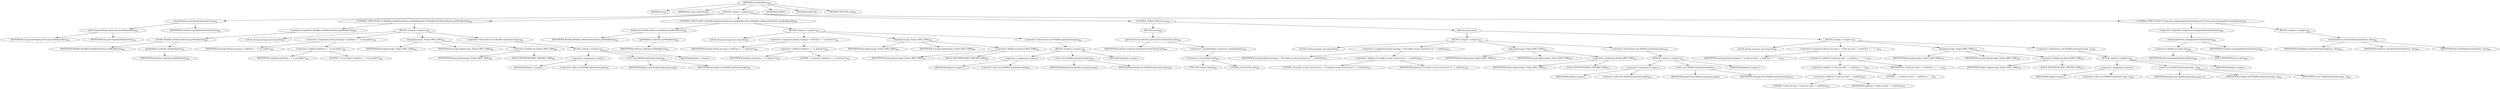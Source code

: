 digraph "checkTaskClass" {  
"1549" [label = <(METHOD,checkTaskClass)<SUB>955</SUB>> ]
"109" [label = <(PARAM,this)<SUB>955</SUB>> ]
"1550" [label = <(PARAM,final Class taskClass)<SUB>955</SUB>> ]
"1551" [label = <(BLOCK,&lt;empty&gt;,&lt;empty&gt;)<SUB>955</SUB>> ]
"1552" [label = <(checkTaskClass,checkTaskClass(taskClass))<SUB>956</SUB>> ]
"1553" [label = <(getComponentHelper,getComponentHelper(this))<SUB>956</SUB>> ]
"1554" [label = <(IDENTIFIER,ComponentHelper,getComponentHelper(this))<SUB>956</SUB>> ]
"108" [label = <(IDENTIFIER,this,getComponentHelper(this))<SUB>956</SUB>> ]
"1555" [label = <(IDENTIFIER,taskClass,checkTaskClass(taskClass))<SUB>956</SUB>> ]
"1556" [label = <(CONTROL_STRUCTURE,if (!Modifier.isPublic(taskClass.getModifiers())),if (!Modifier.isPublic(taskClass.getModifiers())))<SUB>958</SUB>> ]
"1557" [label = <(&lt;operator&gt;.logicalNot,!Modifier.isPublic(taskClass.getModifiers()))<SUB>958</SUB>> ]
"1558" [label = <(isPublic,Modifier.isPublic(taskClass.getModifiers()))<SUB>958</SUB>> ]
"1559" [label = <(IDENTIFIER,Modifier,Modifier.isPublic(taskClass.getModifiers()))<SUB>958</SUB>> ]
"1560" [label = <(getModifiers,taskClass.getModifiers())<SUB>958</SUB>> ]
"1561" [label = <(IDENTIFIER,taskClass,taskClass.getModifiers())<SUB>958</SUB>> ]
"1562" [label = <(BLOCK,&lt;empty&gt;,&lt;empty&gt;)<SUB>958</SUB>> ]
"1563" [label = <(LOCAL,String message: java.lang.String)> ]
"1564" [label = <(&lt;operator&gt;.assignment,String message = taskClass + &quot; is not public&quot;)<SUB>959</SUB>> ]
"1565" [label = <(IDENTIFIER,message,String message = taskClass + &quot; is not public&quot;)<SUB>959</SUB>> ]
"1566" [label = <(&lt;operator&gt;.addition,taskClass + &quot; is not public&quot;)<SUB>959</SUB>> ]
"1567" [label = <(IDENTIFIER,taskClass,taskClass + &quot; is not public&quot;)<SUB>959</SUB>> ]
"1568" [label = <(LITERAL,&quot; is not public&quot;,taskClass + &quot; is not public&quot;)<SUB>959</SUB>> ]
"1569" [label = <(log,log(message, Project.MSG_ERR))<SUB>960</SUB>> ]
"110" [label = <(IDENTIFIER,this,log(message, Project.MSG_ERR))<SUB>960</SUB>> ]
"1570" [label = <(IDENTIFIER,message,log(message, Project.MSG_ERR))<SUB>960</SUB>> ]
"1571" [label = <(&lt;operator&gt;.fieldAccess,Project.MSG_ERR)<SUB>960</SUB>> ]
"1572" [label = <(IDENTIFIER,Project,log(message, Project.MSG_ERR))<SUB>960</SUB>> ]
"1573" [label = <(FIELD_IDENTIFIER,MSG_ERR,MSG_ERR)<SUB>960</SUB>> ]
"1574" [label = <(&lt;operator&gt;.throw,throw new BuildException(message);)<SUB>961</SUB>> ]
"1575" [label = <(BLOCK,&lt;empty&gt;,&lt;empty&gt;)<SUB>961</SUB>> ]
"1576" [label = <(&lt;operator&gt;.assignment,&lt;empty&gt;)> ]
"1577" [label = <(IDENTIFIER,$obj17,&lt;empty&gt;)> ]
"1578" [label = <(&lt;operator&gt;.alloc,new BuildException(message))<SUB>961</SUB>> ]
"1579" [label = <(&lt;init&gt;,new BuildException(message))<SUB>961</SUB>> ]
"1580" [label = <(IDENTIFIER,$obj17,new BuildException(message))> ]
"1581" [label = <(IDENTIFIER,message,new BuildException(message))<SUB>961</SUB>> ]
"1582" [label = <(IDENTIFIER,$obj17,&lt;empty&gt;)> ]
"1583" [label = <(CONTROL_STRUCTURE,if (Modifier.isAbstract(taskClass.getModifiers())),if (Modifier.isAbstract(taskClass.getModifiers())))<SUB>963</SUB>> ]
"1584" [label = <(isAbstract,Modifier.isAbstract(taskClass.getModifiers()))<SUB>963</SUB>> ]
"1585" [label = <(IDENTIFIER,Modifier,Modifier.isAbstract(taskClass.getModifiers()))<SUB>963</SUB>> ]
"1586" [label = <(getModifiers,taskClass.getModifiers())<SUB>963</SUB>> ]
"1587" [label = <(IDENTIFIER,taskClass,taskClass.getModifiers())<SUB>963</SUB>> ]
"1588" [label = <(BLOCK,&lt;empty&gt;,&lt;empty&gt;)<SUB>963</SUB>> ]
"1589" [label = <(LOCAL,String message: java.lang.String)> ]
"1590" [label = <(&lt;operator&gt;.assignment,String message = taskClass + &quot; is abstract&quot;)<SUB>964</SUB>> ]
"1591" [label = <(IDENTIFIER,message,String message = taskClass + &quot; is abstract&quot;)<SUB>964</SUB>> ]
"1592" [label = <(&lt;operator&gt;.addition,taskClass + &quot; is abstract&quot;)<SUB>964</SUB>> ]
"1593" [label = <(IDENTIFIER,taskClass,taskClass + &quot; is abstract&quot;)<SUB>964</SUB>> ]
"1594" [label = <(LITERAL,&quot; is abstract&quot;,taskClass + &quot; is abstract&quot;)<SUB>964</SUB>> ]
"1595" [label = <(log,log(message, Project.MSG_ERR))<SUB>965</SUB>> ]
"111" [label = <(IDENTIFIER,this,log(message, Project.MSG_ERR))<SUB>965</SUB>> ]
"1596" [label = <(IDENTIFIER,message,log(message, Project.MSG_ERR))<SUB>965</SUB>> ]
"1597" [label = <(&lt;operator&gt;.fieldAccess,Project.MSG_ERR)<SUB>965</SUB>> ]
"1598" [label = <(IDENTIFIER,Project,log(message, Project.MSG_ERR))<SUB>965</SUB>> ]
"1599" [label = <(FIELD_IDENTIFIER,MSG_ERR,MSG_ERR)<SUB>965</SUB>> ]
"1600" [label = <(&lt;operator&gt;.throw,throw new BuildException(message);)<SUB>966</SUB>> ]
"1601" [label = <(BLOCK,&lt;empty&gt;,&lt;empty&gt;)<SUB>966</SUB>> ]
"1602" [label = <(&lt;operator&gt;.assignment,&lt;empty&gt;)> ]
"1603" [label = <(IDENTIFIER,$obj18,&lt;empty&gt;)> ]
"1604" [label = <(&lt;operator&gt;.alloc,new BuildException(message))<SUB>966</SUB>> ]
"1605" [label = <(&lt;init&gt;,new BuildException(message))<SUB>966</SUB>> ]
"1606" [label = <(IDENTIFIER,$obj18,new BuildException(message))> ]
"1607" [label = <(IDENTIFIER,message,new BuildException(message))<SUB>966</SUB>> ]
"1608" [label = <(IDENTIFIER,$obj18,&lt;empty&gt;)> ]
"1609" [label = <(CONTROL_STRUCTURE,try,try)<SUB>968</SUB>> ]
"1610" [label = <(BLOCK,try,try)<SUB>968</SUB>> ]
"1611" [label = <(getConstructor,taskClass.getConstructor((Class[]) null))<SUB>969</SUB>> ]
"1612" [label = <(IDENTIFIER,taskClass,taskClass.getConstructor((Class[]) null))<SUB>969</SUB>> ]
"1613" [label = <(&lt;operator&gt;.arrayInitializer,&lt;operator&gt;.arrayInitializer)<SUB>969</SUB>> ]
"1614" [label = <(&lt;operator&gt;.cast,(Class[]) null)<SUB>969</SUB>> ]
"1615" [label = <(TYPE_REF,Class[],Class[])<SUB>969</SUB>> ]
"1616" [label = <(LITERAL,null,(Class[]) null)<SUB>969</SUB>> ]
"1617" [label = <(BLOCK,catch,catch)> ]
"1618" [label = <(BLOCK,&lt;empty&gt;,&lt;empty&gt;)<SUB>972</SUB>> ]
"1619" [label = <(LOCAL,String message: java.lang.String)> ]
"1620" [label = <(&lt;operator&gt;.assignment,String message = &quot;No public no-arg constructor in &quot; + taskClass)<SUB>973</SUB>> ]
"1621" [label = <(IDENTIFIER,message,String message = &quot;No public no-arg constructor in &quot; + taskClass)<SUB>973</SUB>> ]
"1622" [label = <(&lt;operator&gt;.addition,&quot;No public no-arg constructor in &quot; + taskClass)<SUB>973</SUB>> ]
"1623" [label = <(LITERAL,&quot;No public no-arg constructor in &quot;,&quot;No public no-arg constructor in &quot; + taskClass)<SUB>973</SUB>> ]
"1624" [label = <(IDENTIFIER,taskClass,&quot;No public no-arg constructor in &quot; + taskClass)<SUB>974</SUB>> ]
"1625" [label = <(log,log(message, Project.MSG_ERR))<SUB>975</SUB>> ]
"112" [label = <(IDENTIFIER,this,log(message, Project.MSG_ERR))<SUB>975</SUB>> ]
"1626" [label = <(IDENTIFIER,message,log(message, Project.MSG_ERR))<SUB>975</SUB>> ]
"1627" [label = <(&lt;operator&gt;.fieldAccess,Project.MSG_ERR)<SUB>975</SUB>> ]
"1628" [label = <(IDENTIFIER,Project,log(message, Project.MSG_ERR))<SUB>975</SUB>> ]
"1629" [label = <(FIELD_IDENTIFIER,MSG_ERR,MSG_ERR)<SUB>975</SUB>> ]
"1630" [label = <(&lt;operator&gt;.throw,throw new BuildException(message);)<SUB>976</SUB>> ]
"1631" [label = <(BLOCK,&lt;empty&gt;,&lt;empty&gt;)<SUB>976</SUB>> ]
"1632" [label = <(&lt;operator&gt;.assignment,&lt;empty&gt;)> ]
"1633" [label = <(IDENTIFIER,$obj19,&lt;empty&gt;)> ]
"1634" [label = <(&lt;operator&gt;.alloc,new BuildException(message))<SUB>976</SUB>> ]
"1635" [label = <(&lt;init&gt;,new BuildException(message))<SUB>976</SUB>> ]
"1636" [label = <(IDENTIFIER,$obj19,new BuildException(message))> ]
"1637" [label = <(IDENTIFIER,message,new BuildException(message))<SUB>976</SUB>> ]
"1638" [label = <(IDENTIFIER,$obj19,&lt;empty&gt;)> ]
"1639" [label = <(BLOCK,&lt;empty&gt;,&lt;empty&gt;)<SUB>977</SUB>> ]
"1640" [label = <(LOCAL,String message: java.lang.String)> ]
"1641" [label = <(&lt;operator&gt;.assignment,String message = &quot;Could not load &quot; + taskClass + &quot;: &quot; + e)<SUB>978</SUB>> ]
"1642" [label = <(IDENTIFIER,message,String message = &quot;Could not load &quot; + taskClass + &quot;: &quot; + e)<SUB>978</SUB>> ]
"1643" [label = <(&lt;operator&gt;.addition,&quot;Could not load &quot; + taskClass + &quot;: &quot; + e)<SUB>978</SUB>> ]
"1644" [label = <(&lt;operator&gt;.addition,&quot;Could not load &quot; + taskClass + &quot;: &quot;)<SUB>978</SUB>> ]
"1645" [label = <(&lt;operator&gt;.addition,&quot;Could not load &quot; + taskClass)<SUB>978</SUB>> ]
"1646" [label = <(LITERAL,&quot;Could not load &quot;,&quot;Could not load &quot; + taskClass)<SUB>978</SUB>> ]
"1647" [label = <(IDENTIFIER,taskClass,&quot;Could not load &quot; + taskClass)<SUB>978</SUB>> ]
"1648" [label = <(LITERAL,&quot;: &quot;,&quot;Could not load &quot; + taskClass + &quot;: &quot;)<SUB>978</SUB>> ]
"1649" [label = <(IDENTIFIER,e,&quot;Could not load &quot; + taskClass + &quot;: &quot; + e)<SUB>978</SUB>> ]
"1650" [label = <(log,log(message, Project.MSG_ERR))<SUB>979</SUB>> ]
"113" [label = <(IDENTIFIER,this,log(message, Project.MSG_ERR))<SUB>979</SUB>> ]
"1651" [label = <(IDENTIFIER,message,log(message, Project.MSG_ERR))<SUB>979</SUB>> ]
"1652" [label = <(&lt;operator&gt;.fieldAccess,Project.MSG_ERR)<SUB>979</SUB>> ]
"1653" [label = <(IDENTIFIER,Project,log(message, Project.MSG_ERR))<SUB>979</SUB>> ]
"1654" [label = <(FIELD_IDENTIFIER,MSG_ERR,MSG_ERR)<SUB>979</SUB>> ]
"1655" [label = <(&lt;operator&gt;.throw,throw new BuildException(message, e);)<SUB>980</SUB>> ]
"1656" [label = <(BLOCK,&lt;empty&gt;,&lt;empty&gt;)<SUB>980</SUB>> ]
"1657" [label = <(&lt;operator&gt;.assignment,&lt;empty&gt;)> ]
"1658" [label = <(IDENTIFIER,$obj20,&lt;empty&gt;)> ]
"1659" [label = <(&lt;operator&gt;.alloc,new BuildException(message, e))<SUB>980</SUB>> ]
"1660" [label = <(&lt;init&gt;,new BuildException(message, e))<SUB>980</SUB>> ]
"1661" [label = <(IDENTIFIER,$obj20,new BuildException(message, e))> ]
"1662" [label = <(IDENTIFIER,message,new BuildException(message, e))<SUB>980</SUB>> ]
"1663" [label = <(IDENTIFIER,e,new BuildException(message, e))<SUB>980</SUB>> ]
"1664" [label = <(IDENTIFIER,$obj20,&lt;empty&gt;)> ]
"1665" [label = <(CONTROL_STRUCTURE,if (!Task.class.isAssignableFrom(taskClass)),if (!Task.class.isAssignableFrom(taskClass)))<SUB>982</SUB>> ]
"1666" [label = <(&lt;operator&gt;.logicalNot,!Task.class.isAssignableFrom(taskClass))<SUB>982</SUB>> ]
"1667" [label = <(isAssignableFrom,isAssignableFrom(taskClass))<SUB>982</SUB>> ]
"1668" [label = <(&lt;operator&gt;.fieldAccess,Task.class)<SUB>982</SUB>> ]
"1669" [label = <(IDENTIFIER,Task,isAssignableFrom(taskClass))<SUB>982</SUB>> ]
"1670" [label = <(FIELD_IDENTIFIER,class,class)<SUB>982</SUB>> ]
"1671" [label = <(IDENTIFIER,taskClass,isAssignableFrom(taskClass))<SUB>982</SUB>> ]
"1672" [label = <(BLOCK,&lt;empty&gt;,&lt;empty&gt;)<SUB>982</SUB>> ]
"1673" [label = <(checkTaskClass,checkTaskClass(taskClass, this))<SUB>983</SUB>> ]
"1674" [label = <(IDENTIFIER,TaskAdapter,checkTaskClass(taskClass, this))<SUB>983</SUB>> ]
"1675" [label = <(IDENTIFIER,taskClass,checkTaskClass(taskClass, this))<SUB>983</SUB>> ]
"114" [label = <(IDENTIFIER,this,checkTaskClass(taskClass, this))<SUB>983</SUB>> ]
"1676" [label = <(MODIFIER,PUBLIC)> ]
"1677" [label = <(MODIFIER,VIRTUAL)> ]
"1678" [label = <(METHOD_RETURN,void)<SUB>955</SUB>> ]
  "1549" -> "109" 
  "1549" -> "1550" 
  "1549" -> "1551" 
  "1549" -> "1676" 
  "1549" -> "1677" 
  "1549" -> "1678" 
  "1551" -> "1552" 
  "1551" -> "1556" 
  "1551" -> "1583" 
  "1551" -> "1609" 
  "1551" -> "1665" 
  "1552" -> "1553" 
  "1552" -> "1555" 
  "1553" -> "1554" 
  "1553" -> "108" 
  "1556" -> "1557" 
  "1556" -> "1562" 
  "1557" -> "1558" 
  "1558" -> "1559" 
  "1558" -> "1560" 
  "1560" -> "1561" 
  "1562" -> "1563" 
  "1562" -> "1564" 
  "1562" -> "1569" 
  "1562" -> "1574" 
  "1564" -> "1565" 
  "1564" -> "1566" 
  "1566" -> "1567" 
  "1566" -> "1568" 
  "1569" -> "110" 
  "1569" -> "1570" 
  "1569" -> "1571" 
  "1571" -> "1572" 
  "1571" -> "1573" 
  "1574" -> "1575" 
  "1575" -> "1576" 
  "1575" -> "1579" 
  "1575" -> "1582" 
  "1576" -> "1577" 
  "1576" -> "1578" 
  "1579" -> "1580" 
  "1579" -> "1581" 
  "1583" -> "1584" 
  "1583" -> "1588" 
  "1584" -> "1585" 
  "1584" -> "1586" 
  "1586" -> "1587" 
  "1588" -> "1589" 
  "1588" -> "1590" 
  "1588" -> "1595" 
  "1588" -> "1600" 
  "1590" -> "1591" 
  "1590" -> "1592" 
  "1592" -> "1593" 
  "1592" -> "1594" 
  "1595" -> "111" 
  "1595" -> "1596" 
  "1595" -> "1597" 
  "1597" -> "1598" 
  "1597" -> "1599" 
  "1600" -> "1601" 
  "1601" -> "1602" 
  "1601" -> "1605" 
  "1601" -> "1608" 
  "1602" -> "1603" 
  "1602" -> "1604" 
  "1605" -> "1606" 
  "1605" -> "1607" 
  "1609" -> "1610" 
  "1609" -> "1617" 
  "1610" -> "1611" 
  "1611" -> "1612" 
  "1611" -> "1613" 
  "1613" -> "1614" 
  "1614" -> "1615" 
  "1614" -> "1616" 
  "1617" -> "1618" 
  "1617" -> "1639" 
  "1618" -> "1619" 
  "1618" -> "1620" 
  "1618" -> "1625" 
  "1618" -> "1630" 
  "1620" -> "1621" 
  "1620" -> "1622" 
  "1622" -> "1623" 
  "1622" -> "1624" 
  "1625" -> "112" 
  "1625" -> "1626" 
  "1625" -> "1627" 
  "1627" -> "1628" 
  "1627" -> "1629" 
  "1630" -> "1631" 
  "1631" -> "1632" 
  "1631" -> "1635" 
  "1631" -> "1638" 
  "1632" -> "1633" 
  "1632" -> "1634" 
  "1635" -> "1636" 
  "1635" -> "1637" 
  "1639" -> "1640" 
  "1639" -> "1641" 
  "1639" -> "1650" 
  "1639" -> "1655" 
  "1641" -> "1642" 
  "1641" -> "1643" 
  "1643" -> "1644" 
  "1643" -> "1649" 
  "1644" -> "1645" 
  "1644" -> "1648" 
  "1645" -> "1646" 
  "1645" -> "1647" 
  "1650" -> "113" 
  "1650" -> "1651" 
  "1650" -> "1652" 
  "1652" -> "1653" 
  "1652" -> "1654" 
  "1655" -> "1656" 
  "1656" -> "1657" 
  "1656" -> "1660" 
  "1656" -> "1664" 
  "1657" -> "1658" 
  "1657" -> "1659" 
  "1660" -> "1661" 
  "1660" -> "1662" 
  "1660" -> "1663" 
  "1665" -> "1666" 
  "1665" -> "1672" 
  "1666" -> "1667" 
  "1667" -> "1668" 
  "1667" -> "1671" 
  "1668" -> "1669" 
  "1668" -> "1670" 
  "1672" -> "1673" 
  "1673" -> "1674" 
  "1673" -> "1675" 
  "1673" -> "114" 
}
